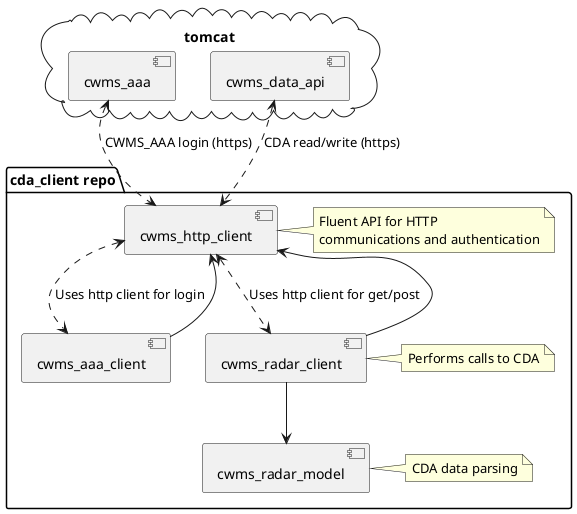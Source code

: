 @startuml

cloud tomcat {
    component cwms_aaa
    component cwms_data_api
}

package "cda_client repo" {

    component cwms_aaa_client
    component cwms_http_client
    note right of cwms_http_client
        Fluent API for HTTP
        communications and authentication
    end note
    component cwms_radar_client
    note right of cwms_radar_client : Performs calls to CDA
    component cwms_radar_model
    note right of cwms_radar_model : CDA data parsing
}




cwms_radar_client -left[hidden]- cwms_aaa_client

cwms_aaa <.down.> cwms_http_client : CWMS_AAA login (https)
cwms_http_client <.down.> cwms_aaa_client : Uses http client for login


cwms_data_api <.down.> cwms_http_client : CDA read/write (https)
cwms_http_client <.down.> cwms_radar_client : Uses http client for get/post

cwms_http_client <-down- cwms_aaa_client
cwms_http_client <-down- cwms_radar_client

cwms_radar_client -down-> cwms_radar_model

@enduml
